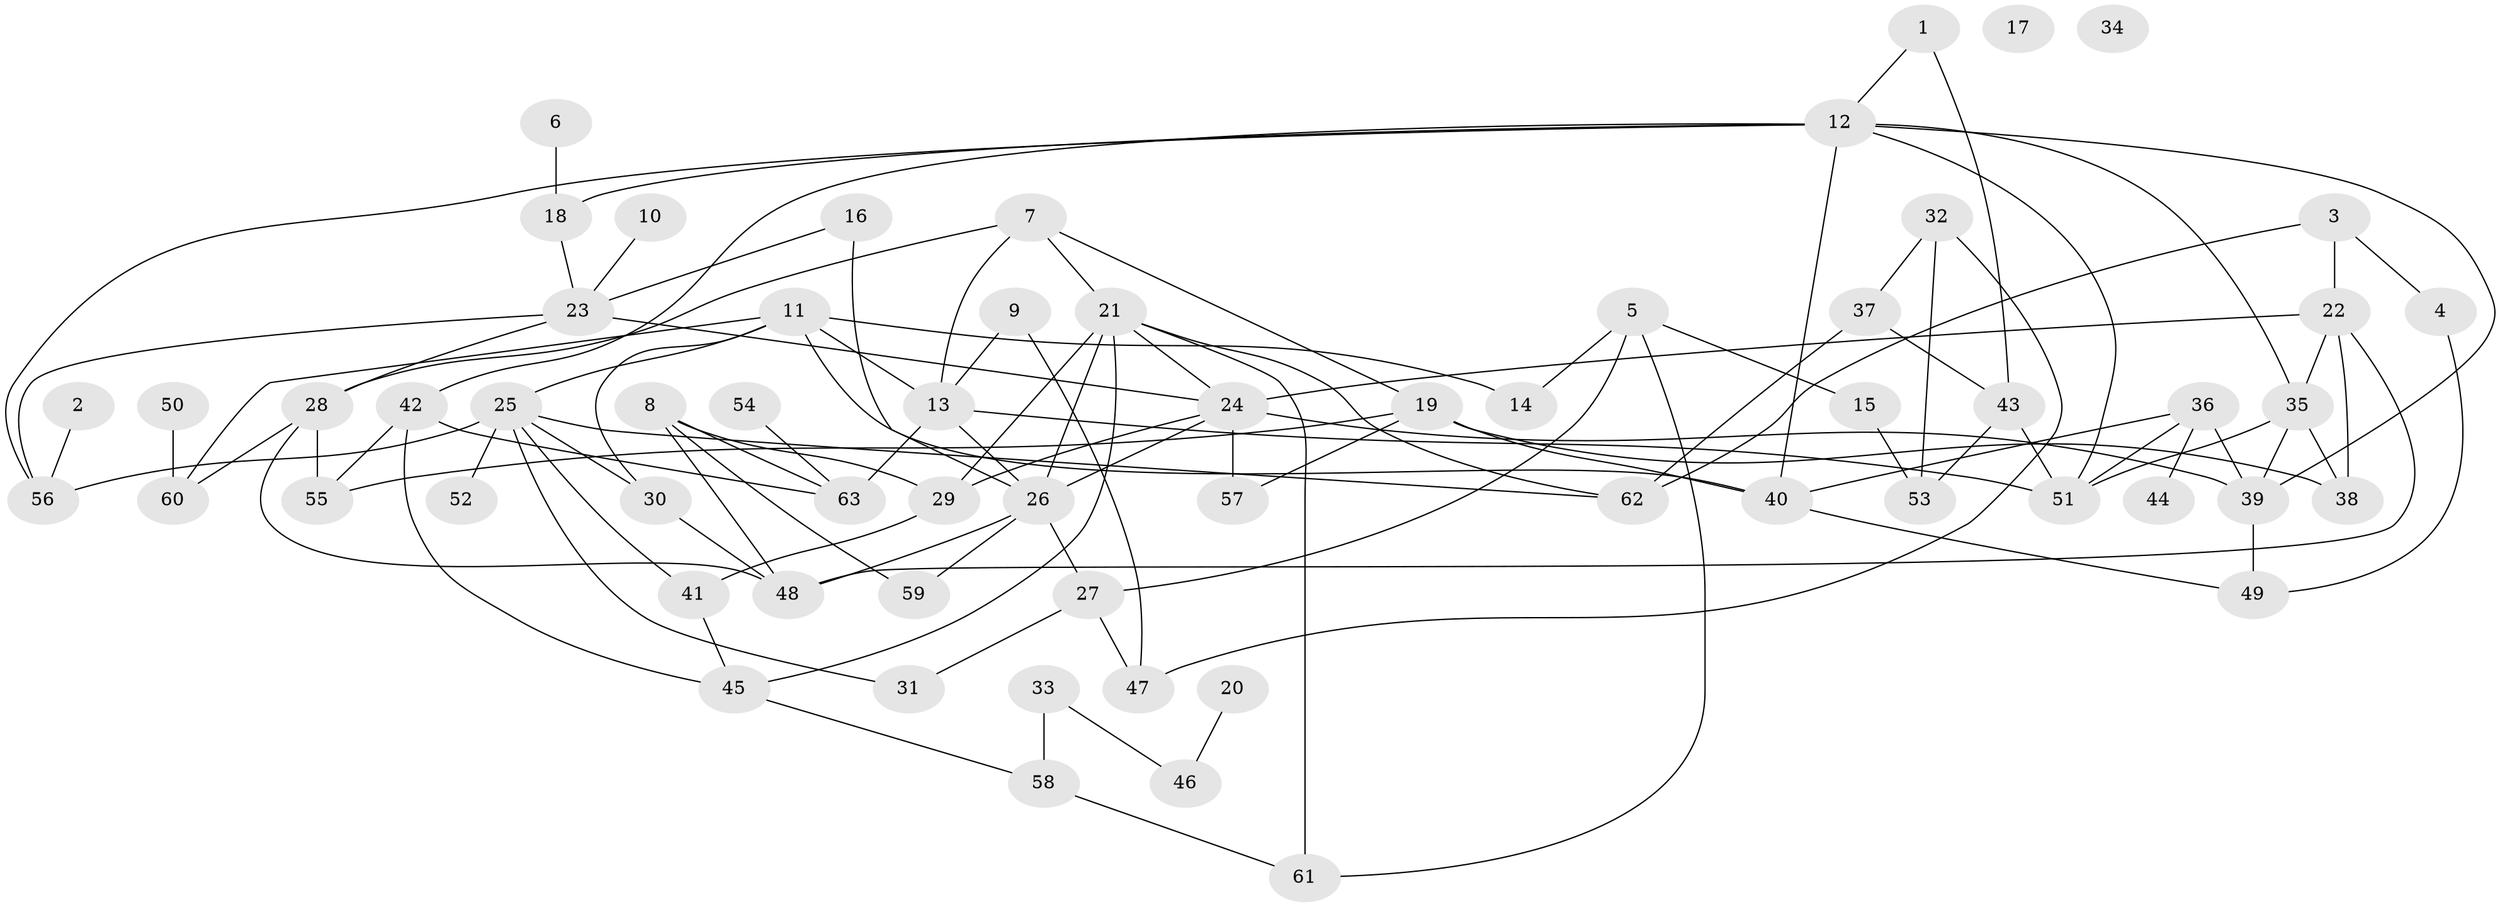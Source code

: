 // Generated by graph-tools (version 1.1) at 2025/00/03/09/25 03:00:43]
// undirected, 63 vertices, 107 edges
graph export_dot {
graph [start="1"]
  node [color=gray90,style=filled];
  1;
  2;
  3;
  4;
  5;
  6;
  7;
  8;
  9;
  10;
  11;
  12;
  13;
  14;
  15;
  16;
  17;
  18;
  19;
  20;
  21;
  22;
  23;
  24;
  25;
  26;
  27;
  28;
  29;
  30;
  31;
  32;
  33;
  34;
  35;
  36;
  37;
  38;
  39;
  40;
  41;
  42;
  43;
  44;
  45;
  46;
  47;
  48;
  49;
  50;
  51;
  52;
  53;
  54;
  55;
  56;
  57;
  58;
  59;
  60;
  61;
  62;
  63;
  1 -- 12;
  1 -- 43;
  2 -- 56;
  3 -- 4;
  3 -- 22;
  3 -- 62;
  4 -- 49;
  5 -- 14;
  5 -- 15;
  5 -- 27;
  5 -- 61;
  6 -- 18;
  7 -- 13;
  7 -- 19;
  7 -- 21;
  7 -- 28;
  8 -- 29;
  8 -- 48;
  8 -- 59;
  8 -- 63;
  9 -- 13;
  9 -- 47;
  10 -- 23;
  11 -- 13;
  11 -- 14;
  11 -- 25;
  11 -- 30;
  11 -- 40;
  11 -- 60;
  12 -- 18;
  12 -- 35;
  12 -- 39;
  12 -- 40;
  12 -- 42;
  12 -- 51;
  12 -- 56;
  13 -- 26;
  13 -- 51;
  13 -- 63;
  15 -- 53;
  16 -- 23;
  16 -- 26;
  18 -- 23;
  19 -- 38;
  19 -- 40;
  19 -- 55;
  19 -- 57;
  20 -- 46;
  21 -- 24;
  21 -- 26;
  21 -- 29;
  21 -- 45;
  21 -- 61;
  21 -- 62;
  22 -- 24;
  22 -- 35;
  22 -- 38;
  22 -- 48;
  23 -- 24;
  23 -- 28;
  23 -- 56;
  24 -- 26;
  24 -- 29;
  24 -- 39;
  24 -- 57;
  25 -- 30;
  25 -- 31;
  25 -- 41;
  25 -- 52;
  25 -- 56;
  25 -- 62;
  26 -- 27;
  26 -- 48;
  26 -- 59;
  27 -- 31;
  27 -- 47;
  28 -- 48;
  28 -- 55;
  28 -- 60;
  29 -- 41;
  30 -- 48;
  32 -- 37;
  32 -- 47;
  32 -- 53;
  33 -- 46;
  33 -- 58;
  35 -- 38;
  35 -- 39;
  35 -- 51;
  36 -- 39;
  36 -- 40;
  36 -- 44;
  36 -- 51;
  37 -- 43;
  37 -- 62;
  39 -- 49;
  40 -- 49;
  41 -- 45;
  42 -- 45;
  42 -- 55;
  42 -- 63;
  43 -- 51;
  43 -- 53;
  45 -- 58;
  50 -- 60;
  54 -- 63;
  58 -- 61;
}
